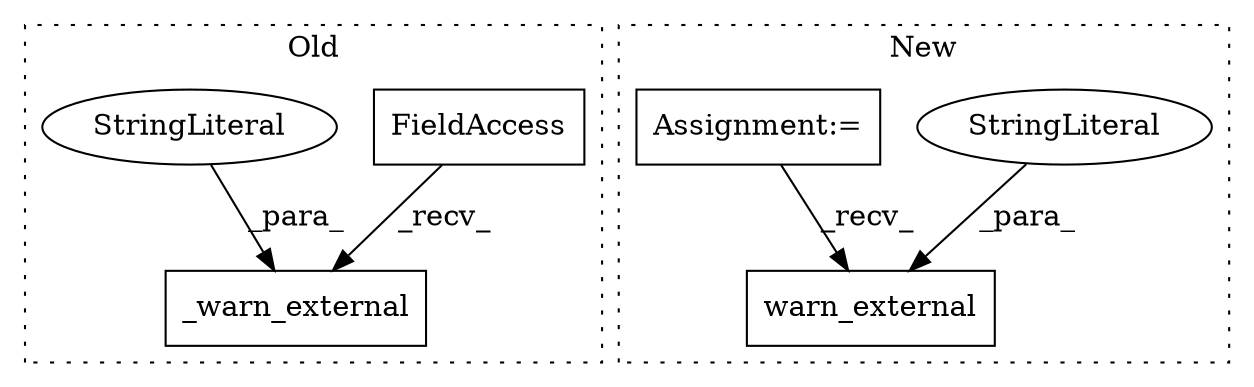 digraph G {
subgraph cluster0 {
1 [label="_warn_external" a="32" s="28702,28770" l="15,1" shape="box"];
3 [label="FieldAccess" a="22" s="28685" l="16" shape="box"];
5 [label="StringLiteral" a="45" s="28717" l="53" shape="ellipse"];
label = "Old";
style="dotted";
}
subgraph cluster1 {
2 [label="warn_external" a="32" s="28653,28720" l="14,1" shape="box"];
4 [label="StringLiteral" a="45" s="28667" l="53" shape="ellipse"];
6 [label="Assignment:=" a="7" s="28026" l="4" shape="box"];
label = "New";
style="dotted";
}
3 -> 1 [label="_recv_"];
4 -> 2 [label="_para_"];
5 -> 1 [label="_para_"];
6 -> 2 [label="_recv_"];
}